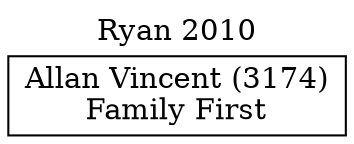 // House preference flow
digraph "Allan Vincent (3174)_Ryan_2010" {
	graph [label="Ryan 2010" labelloc=t mclimit=10]
	node [shape=box]
	"Allan Vincent (3174)" [label="Allan Vincent (3174)
Family First"]
}
